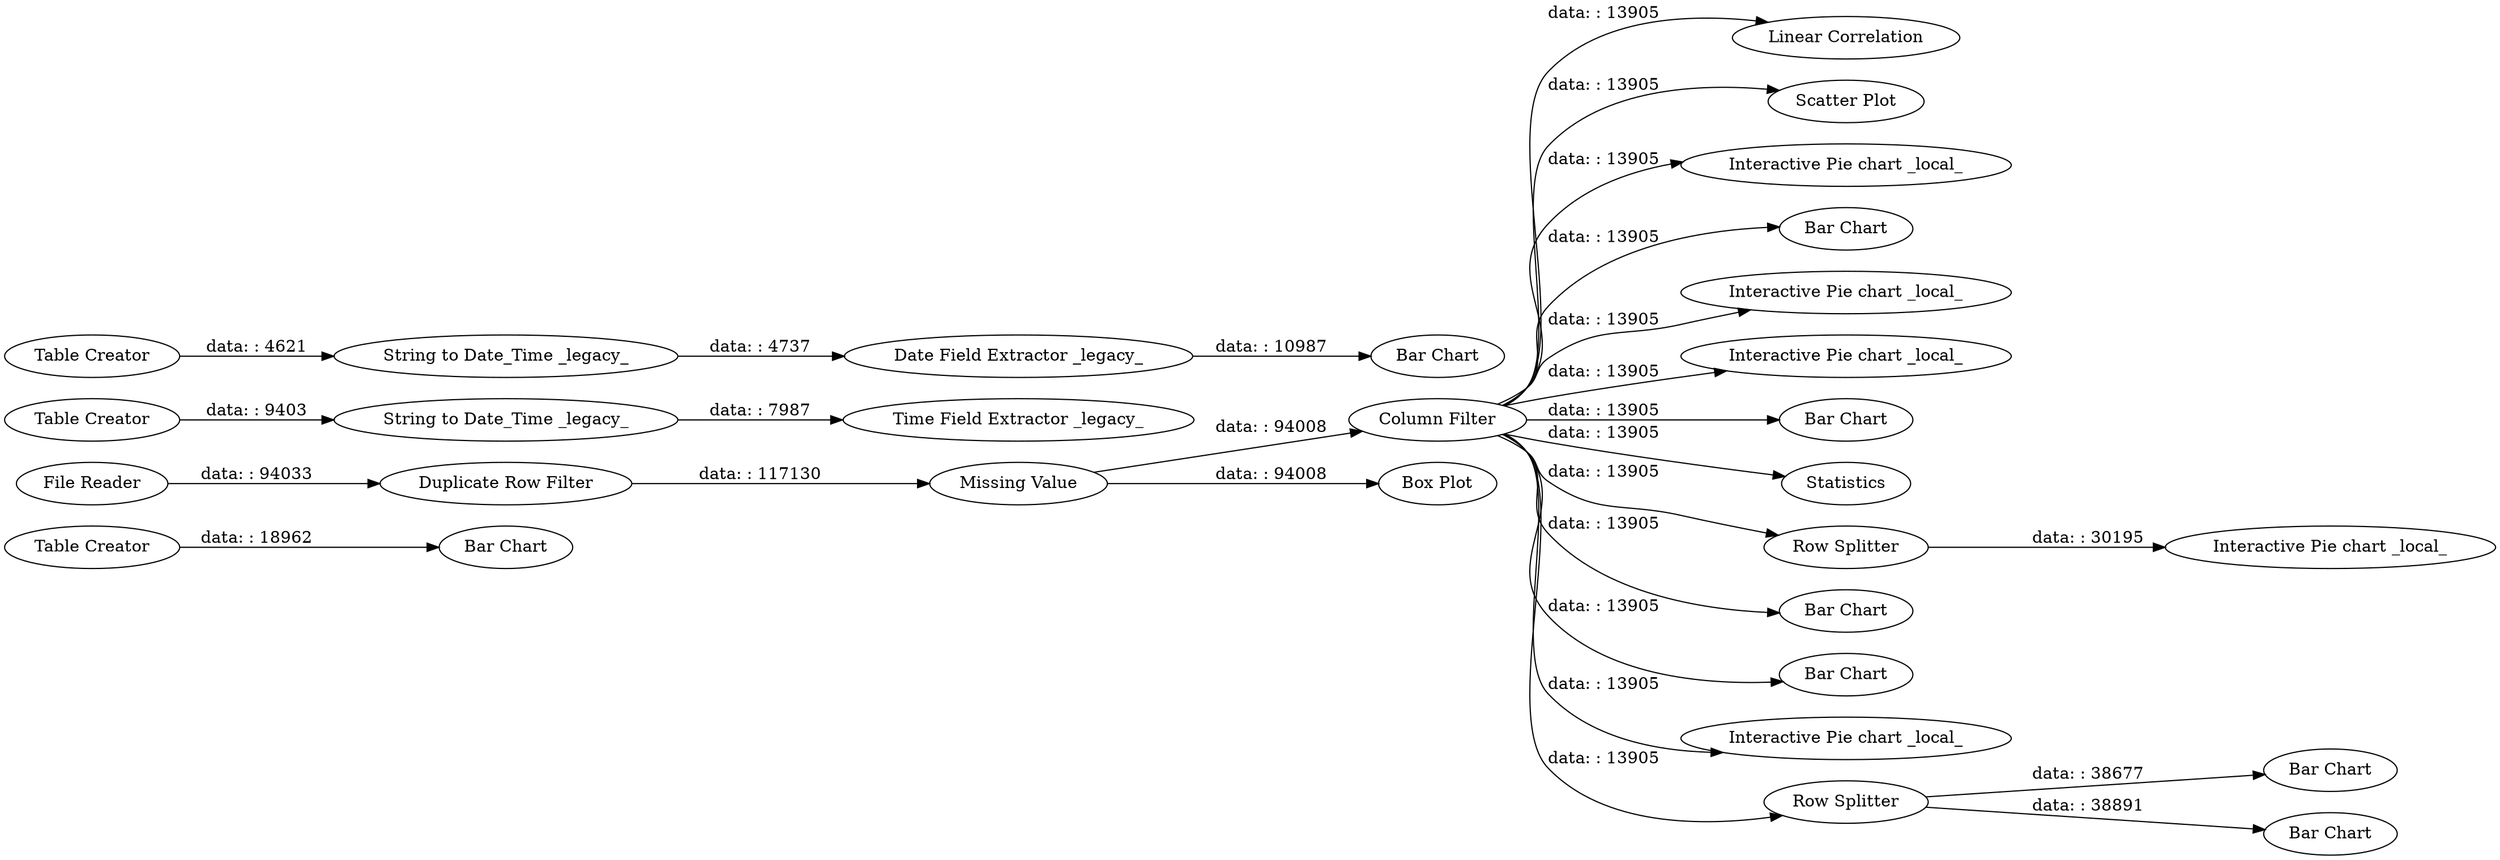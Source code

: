 digraph {
	"7993983031673931236_28" [label="Bar Chart"]
	"7993983031673931236_2" [label="Duplicate Row Filter"]
	"7993983031673931236_5" [label="Linear Correlation"]
	"2742692004769719353_21" [label="Table Creator"]
	"7993983031673931236_10" [label="Scatter Plot"]
	"7993983031673931236_9" [label="Interactive Pie chart _local_"]
	"7993983031673931236_29" [label="Bar Chart"]
	"7993983031673931236_19" [label="Date Field Extractor _legacy_"]
	"7993983031673931236_8" [label="Interactive Pie chart _local_"]
	"7993983031673931236_20" [label="Bar Chart"]
	"7993983031673931236_32" [label="Interactive Pie chart _local_"]
	"7993983031673931236_6" [label="Column Filter"]
	"7993983031673931236_17" [label="Table Creator"]
	"7993983031673931236_18" [label="String to Date_Time _legacy_"]
	"7993983031673931236_4" [label="Box Plot"]
	"7993983031673931236_16" [label="Bar Chart"]
	"2742692004769719353_22" [label="String to Date_Time _legacy_"]
	"2742692004769719353_24" [label="Time Field Extractor _legacy_"]
	"7993983031673931236_27" [label="Table Creator"]
	"7993983031673931236_12" [label="Interactive Pie chart _local_"]
	"7993983031673931236_31" [label="Bar Chart"]
	"7993983031673931236_7" [label=Statistics]
	"7993983031673931236_33" [label="Row Splitter"]
	"7993983031673931236_11" [label="Bar Chart"]
	"7993983031673931236_3" [label="Missing Value"]
	"7993983031673931236_15" [label="Bar Chart"]
	"7993983031673931236_30" [label="Bar Chart"]
	"7993983031673931236_13" [label="Interactive Pie chart _local_"]
	"7993983031673931236_1" [label="File Reader"]
	"7993983031673931236_14" [label="Row Splitter"]
	"2742692004769719353_22" -> "2742692004769719353_24" [label="data: : 7987"]
	"7993983031673931236_6" -> "7993983031673931236_9" [label="data: : 13905"]
	"7993983031673931236_6" -> "7993983031673931236_12" [label="data: : 13905"]
	"7993983031673931236_14" -> "7993983031673931236_15" [label="data: : 38891"]
	"7993983031673931236_14" -> "7993983031673931236_16" [label="data: : 38677"]
	"7993983031673931236_6" -> "7993983031673931236_10" [label="data: : 13905"]
	"7993983031673931236_6" -> "7993983031673931236_14" [label="data: : 13905"]
	"7993983031673931236_27" -> "7993983031673931236_28" [label="data: : 18962"]
	"7993983031673931236_17" -> "7993983031673931236_18" [label="data: : 4621"]
	"7993983031673931236_6" -> "7993983031673931236_11" [label="data: : 13905"]
	"7993983031673931236_6" -> "7993983031673931236_33" [label="data: : 13905"]
	"7993983031673931236_6" -> "7993983031673931236_13" [label="data: : 13905"]
	"7993983031673931236_6" -> "7993983031673931236_30" [label="data: : 13905"]
	"7993983031673931236_19" -> "7993983031673931236_20" [label="data: : 10987"]
	"7993983031673931236_6" -> "7993983031673931236_8" [label="data: : 13905"]
	"7993983031673931236_2" -> "7993983031673931236_3" [label="data: : 117130"]
	"7993983031673931236_6" -> "7993983031673931236_5" [label="data: : 13905"]
	"7993983031673931236_1" -> "7993983031673931236_2" [label="data: : 94033"]
	"7993983031673931236_18" -> "7993983031673931236_19" [label="data: : 4737"]
	"7993983031673931236_6" -> "7993983031673931236_7" [label="data: : 13905"]
	"7993983031673931236_6" -> "7993983031673931236_31" [label="data: : 13905"]
	"7993983031673931236_33" -> "7993983031673931236_32" [label="data: : 30195"]
	"2742692004769719353_21" -> "2742692004769719353_22" [label="data: : 9403"]
	"7993983031673931236_3" -> "7993983031673931236_4" [label="data: : 94008"]
	"7993983031673931236_6" -> "7993983031673931236_29" [label="data: : 13905"]
	"7993983031673931236_3" -> "7993983031673931236_6" [label="data: : 94008"]
	rankdir=LR
}

